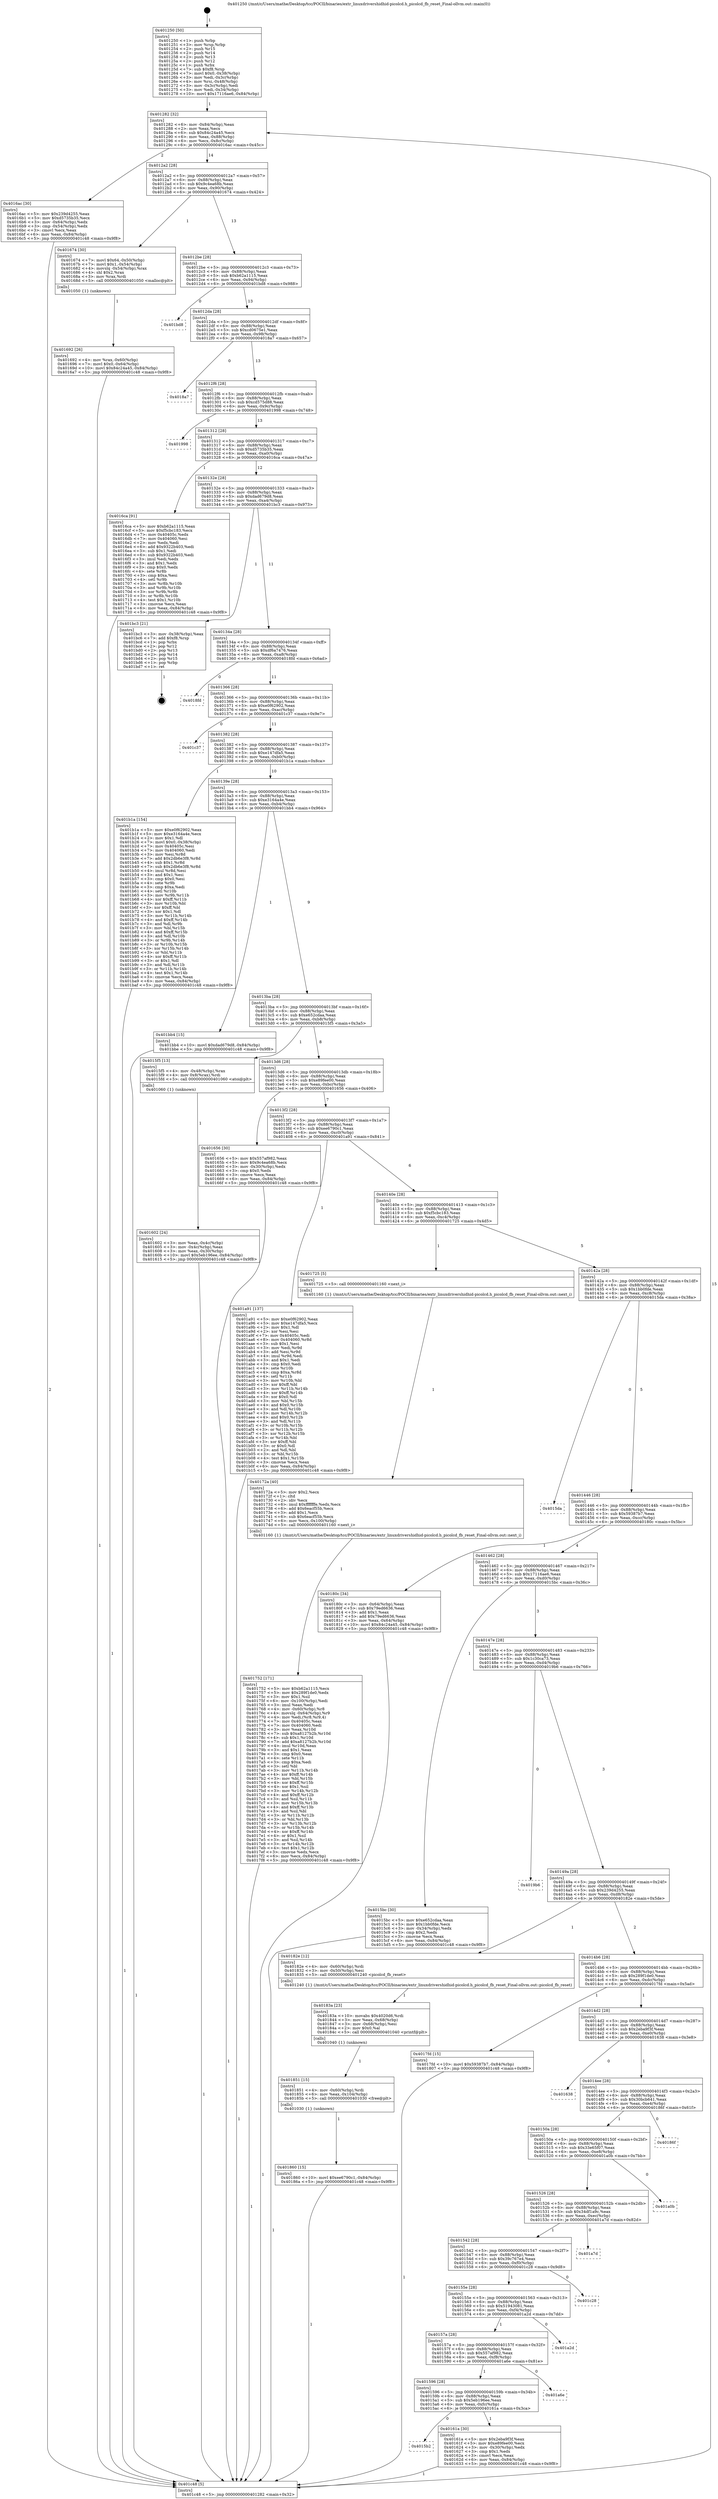 digraph "0x401250" {
  label = "0x401250 (/mnt/c/Users/mathe/Desktop/tcc/POCII/binaries/extr_linuxdrivershidhid-picolcd.h_picolcd_fb_reset_Final-ollvm.out::main(0))"
  labelloc = "t"
  node[shape=record]

  Entry [label="",width=0.3,height=0.3,shape=circle,fillcolor=black,style=filled]
  "0x401282" [label="{
     0x401282 [32]\l
     | [instrs]\l
     &nbsp;&nbsp;0x401282 \<+6\>: mov -0x84(%rbp),%eax\l
     &nbsp;&nbsp;0x401288 \<+2\>: mov %eax,%ecx\l
     &nbsp;&nbsp;0x40128a \<+6\>: sub $0x84c24a45,%ecx\l
     &nbsp;&nbsp;0x401290 \<+6\>: mov %eax,-0x88(%rbp)\l
     &nbsp;&nbsp;0x401296 \<+6\>: mov %ecx,-0x8c(%rbp)\l
     &nbsp;&nbsp;0x40129c \<+6\>: je 00000000004016ac \<main+0x45c\>\l
  }"]
  "0x4016ac" [label="{
     0x4016ac [30]\l
     | [instrs]\l
     &nbsp;&nbsp;0x4016ac \<+5\>: mov $0x239d4255,%eax\l
     &nbsp;&nbsp;0x4016b1 \<+5\>: mov $0xd5735b35,%ecx\l
     &nbsp;&nbsp;0x4016b6 \<+3\>: mov -0x64(%rbp),%edx\l
     &nbsp;&nbsp;0x4016b9 \<+3\>: cmp -0x54(%rbp),%edx\l
     &nbsp;&nbsp;0x4016bc \<+3\>: cmovl %ecx,%eax\l
     &nbsp;&nbsp;0x4016bf \<+6\>: mov %eax,-0x84(%rbp)\l
     &nbsp;&nbsp;0x4016c5 \<+5\>: jmp 0000000000401c48 \<main+0x9f8\>\l
  }"]
  "0x4012a2" [label="{
     0x4012a2 [28]\l
     | [instrs]\l
     &nbsp;&nbsp;0x4012a2 \<+5\>: jmp 00000000004012a7 \<main+0x57\>\l
     &nbsp;&nbsp;0x4012a7 \<+6\>: mov -0x88(%rbp),%eax\l
     &nbsp;&nbsp;0x4012ad \<+5\>: sub $0x9c4ea68b,%eax\l
     &nbsp;&nbsp;0x4012b2 \<+6\>: mov %eax,-0x90(%rbp)\l
     &nbsp;&nbsp;0x4012b8 \<+6\>: je 0000000000401674 \<main+0x424\>\l
  }"]
  Exit [label="",width=0.3,height=0.3,shape=circle,fillcolor=black,style=filled,peripheries=2]
  "0x401674" [label="{
     0x401674 [30]\l
     | [instrs]\l
     &nbsp;&nbsp;0x401674 \<+7\>: movl $0x64,-0x50(%rbp)\l
     &nbsp;&nbsp;0x40167b \<+7\>: movl $0x1,-0x54(%rbp)\l
     &nbsp;&nbsp;0x401682 \<+4\>: movslq -0x54(%rbp),%rax\l
     &nbsp;&nbsp;0x401686 \<+4\>: shl $0x2,%rax\l
     &nbsp;&nbsp;0x40168a \<+3\>: mov %rax,%rdi\l
     &nbsp;&nbsp;0x40168d \<+5\>: call 0000000000401050 \<malloc@plt\>\l
     | [calls]\l
     &nbsp;&nbsp;0x401050 \{1\} (unknown)\l
  }"]
  "0x4012be" [label="{
     0x4012be [28]\l
     | [instrs]\l
     &nbsp;&nbsp;0x4012be \<+5\>: jmp 00000000004012c3 \<main+0x73\>\l
     &nbsp;&nbsp;0x4012c3 \<+6\>: mov -0x88(%rbp),%eax\l
     &nbsp;&nbsp;0x4012c9 \<+5\>: sub $0xb62a1115,%eax\l
     &nbsp;&nbsp;0x4012ce \<+6\>: mov %eax,-0x94(%rbp)\l
     &nbsp;&nbsp;0x4012d4 \<+6\>: je 0000000000401bd8 \<main+0x988\>\l
  }"]
  "0x401860" [label="{
     0x401860 [15]\l
     | [instrs]\l
     &nbsp;&nbsp;0x401860 \<+10\>: movl $0xee6790c1,-0x84(%rbp)\l
     &nbsp;&nbsp;0x40186a \<+5\>: jmp 0000000000401c48 \<main+0x9f8\>\l
  }"]
  "0x401bd8" [label="{
     0x401bd8\l
  }", style=dashed]
  "0x4012da" [label="{
     0x4012da [28]\l
     | [instrs]\l
     &nbsp;&nbsp;0x4012da \<+5\>: jmp 00000000004012df \<main+0x8f\>\l
     &nbsp;&nbsp;0x4012df \<+6\>: mov -0x88(%rbp),%eax\l
     &nbsp;&nbsp;0x4012e5 \<+5\>: sub $0xcd0675e1,%eax\l
     &nbsp;&nbsp;0x4012ea \<+6\>: mov %eax,-0x98(%rbp)\l
     &nbsp;&nbsp;0x4012f0 \<+6\>: je 00000000004018a7 \<main+0x657\>\l
  }"]
  "0x401851" [label="{
     0x401851 [15]\l
     | [instrs]\l
     &nbsp;&nbsp;0x401851 \<+4\>: mov -0x60(%rbp),%rdi\l
     &nbsp;&nbsp;0x401855 \<+6\>: mov %eax,-0x104(%rbp)\l
     &nbsp;&nbsp;0x40185b \<+5\>: call 0000000000401030 \<free@plt\>\l
     | [calls]\l
     &nbsp;&nbsp;0x401030 \{1\} (unknown)\l
  }"]
  "0x4018a7" [label="{
     0x4018a7\l
  }", style=dashed]
  "0x4012f6" [label="{
     0x4012f6 [28]\l
     | [instrs]\l
     &nbsp;&nbsp;0x4012f6 \<+5\>: jmp 00000000004012fb \<main+0xab\>\l
     &nbsp;&nbsp;0x4012fb \<+6\>: mov -0x88(%rbp),%eax\l
     &nbsp;&nbsp;0x401301 \<+5\>: sub $0xcd575d88,%eax\l
     &nbsp;&nbsp;0x401306 \<+6\>: mov %eax,-0x9c(%rbp)\l
     &nbsp;&nbsp;0x40130c \<+6\>: je 0000000000401998 \<main+0x748\>\l
  }"]
  "0x40183a" [label="{
     0x40183a [23]\l
     | [instrs]\l
     &nbsp;&nbsp;0x40183a \<+10\>: movabs $0x4020d6,%rdi\l
     &nbsp;&nbsp;0x401844 \<+3\>: mov %eax,-0x68(%rbp)\l
     &nbsp;&nbsp;0x401847 \<+3\>: mov -0x68(%rbp),%esi\l
     &nbsp;&nbsp;0x40184a \<+2\>: mov $0x0,%al\l
     &nbsp;&nbsp;0x40184c \<+5\>: call 0000000000401040 \<printf@plt\>\l
     | [calls]\l
     &nbsp;&nbsp;0x401040 \{1\} (unknown)\l
  }"]
  "0x401998" [label="{
     0x401998\l
  }", style=dashed]
  "0x401312" [label="{
     0x401312 [28]\l
     | [instrs]\l
     &nbsp;&nbsp;0x401312 \<+5\>: jmp 0000000000401317 \<main+0xc7\>\l
     &nbsp;&nbsp;0x401317 \<+6\>: mov -0x88(%rbp),%eax\l
     &nbsp;&nbsp;0x40131d \<+5\>: sub $0xd5735b35,%eax\l
     &nbsp;&nbsp;0x401322 \<+6\>: mov %eax,-0xa0(%rbp)\l
     &nbsp;&nbsp;0x401328 \<+6\>: je 00000000004016ca \<main+0x47a\>\l
  }"]
  "0x401752" [label="{
     0x401752 [171]\l
     | [instrs]\l
     &nbsp;&nbsp;0x401752 \<+5\>: mov $0xb62a1115,%ecx\l
     &nbsp;&nbsp;0x401757 \<+5\>: mov $0x289f1de0,%edx\l
     &nbsp;&nbsp;0x40175c \<+3\>: mov $0x1,%sil\l
     &nbsp;&nbsp;0x40175f \<+6\>: mov -0x100(%rbp),%edi\l
     &nbsp;&nbsp;0x401765 \<+3\>: imul %eax,%edi\l
     &nbsp;&nbsp;0x401768 \<+4\>: mov -0x60(%rbp),%r8\l
     &nbsp;&nbsp;0x40176c \<+4\>: movslq -0x64(%rbp),%r9\l
     &nbsp;&nbsp;0x401770 \<+4\>: mov %edi,(%r8,%r9,4)\l
     &nbsp;&nbsp;0x401774 \<+7\>: mov 0x40405c,%eax\l
     &nbsp;&nbsp;0x40177b \<+7\>: mov 0x404060,%edi\l
     &nbsp;&nbsp;0x401782 \<+3\>: mov %eax,%r10d\l
     &nbsp;&nbsp;0x401785 \<+7\>: sub $0xa8127b2b,%r10d\l
     &nbsp;&nbsp;0x40178c \<+4\>: sub $0x1,%r10d\l
     &nbsp;&nbsp;0x401790 \<+7\>: add $0xa8127b2b,%r10d\l
     &nbsp;&nbsp;0x401797 \<+4\>: imul %r10d,%eax\l
     &nbsp;&nbsp;0x40179b \<+3\>: and $0x1,%eax\l
     &nbsp;&nbsp;0x40179e \<+3\>: cmp $0x0,%eax\l
     &nbsp;&nbsp;0x4017a1 \<+4\>: sete %r11b\l
     &nbsp;&nbsp;0x4017a5 \<+3\>: cmp $0xa,%edi\l
     &nbsp;&nbsp;0x4017a8 \<+3\>: setl %bl\l
     &nbsp;&nbsp;0x4017ab \<+3\>: mov %r11b,%r14b\l
     &nbsp;&nbsp;0x4017ae \<+4\>: xor $0xff,%r14b\l
     &nbsp;&nbsp;0x4017b2 \<+3\>: mov %bl,%r15b\l
     &nbsp;&nbsp;0x4017b5 \<+4\>: xor $0xff,%r15b\l
     &nbsp;&nbsp;0x4017b9 \<+4\>: xor $0x1,%sil\l
     &nbsp;&nbsp;0x4017bd \<+3\>: mov %r14b,%r12b\l
     &nbsp;&nbsp;0x4017c0 \<+4\>: and $0xff,%r12b\l
     &nbsp;&nbsp;0x4017c4 \<+3\>: and %sil,%r11b\l
     &nbsp;&nbsp;0x4017c7 \<+3\>: mov %r15b,%r13b\l
     &nbsp;&nbsp;0x4017ca \<+4\>: and $0xff,%r13b\l
     &nbsp;&nbsp;0x4017ce \<+3\>: and %sil,%bl\l
     &nbsp;&nbsp;0x4017d1 \<+3\>: or %r11b,%r12b\l
     &nbsp;&nbsp;0x4017d4 \<+3\>: or %bl,%r13b\l
     &nbsp;&nbsp;0x4017d7 \<+3\>: xor %r13b,%r12b\l
     &nbsp;&nbsp;0x4017da \<+3\>: or %r15b,%r14b\l
     &nbsp;&nbsp;0x4017dd \<+4\>: xor $0xff,%r14b\l
     &nbsp;&nbsp;0x4017e1 \<+4\>: or $0x1,%sil\l
     &nbsp;&nbsp;0x4017e5 \<+3\>: and %sil,%r14b\l
     &nbsp;&nbsp;0x4017e8 \<+3\>: or %r14b,%r12b\l
     &nbsp;&nbsp;0x4017eb \<+4\>: test $0x1,%r12b\l
     &nbsp;&nbsp;0x4017ef \<+3\>: cmovne %edx,%ecx\l
     &nbsp;&nbsp;0x4017f2 \<+6\>: mov %ecx,-0x84(%rbp)\l
     &nbsp;&nbsp;0x4017f8 \<+5\>: jmp 0000000000401c48 \<main+0x9f8\>\l
  }"]
  "0x4016ca" [label="{
     0x4016ca [91]\l
     | [instrs]\l
     &nbsp;&nbsp;0x4016ca \<+5\>: mov $0xb62a1115,%eax\l
     &nbsp;&nbsp;0x4016cf \<+5\>: mov $0xf5cbc183,%ecx\l
     &nbsp;&nbsp;0x4016d4 \<+7\>: mov 0x40405c,%edx\l
     &nbsp;&nbsp;0x4016db \<+7\>: mov 0x404060,%esi\l
     &nbsp;&nbsp;0x4016e2 \<+2\>: mov %edx,%edi\l
     &nbsp;&nbsp;0x4016e4 \<+6\>: add $0x9322b403,%edi\l
     &nbsp;&nbsp;0x4016ea \<+3\>: sub $0x1,%edi\l
     &nbsp;&nbsp;0x4016ed \<+6\>: sub $0x9322b403,%edi\l
     &nbsp;&nbsp;0x4016f3 \<+3\>: imul %edi,%edx\l
     &nbsp;&nbsp;0x4016f6 \<+3\>: and $0x1,%edx\l
     &nbsp;&nbsp;0x4016f9 \<+3\>: cmp $0x0,%edx\l
     &nbsp;&nbsp;0x4016fc \<+4\>: sete %r8b\l
     &nbsp;&nbsp;0x401700 \<+3\>: cmp $0xa,%esi\l
     &nbsp;&nbsp;0x401703 \<+4\>: setl %r9b\l
     &nbsp;&nbsp;0x401707 \<+3\>: mov %r8b,%r10b\l
     &nbsp;&nbsp;0x40170a \<+3\>: and %r9b,%r10b\l
     &nbsp;&nbsp;0x40170d \<+3\>: xor %r9b,%r8b\l
     &nbsp;&nbsp;0x401710 \<+3\>: or %r8b,%r10b\l
     &nbsp;&nbsp;0x401713 \<+4\>: test $0x1,%r10b\l
     &nbsp;&nbsp;0x401717 \<+3\>: cmovne %ecx,%eax\l
     &nbsp;&nbsp;0x40171a \<+6\>: mov %eax,-0x84(%rbp)\l
     &nbsp;&nbsp;0x401720 \<+5\>: jmp 0000000000401c48 \<main+0x9f8\>\l
  }"]
  "0x40132e" [label="{
     0x40132e [28]\l
     | [instrs]\l
     &nbsp;&nbsp;0x40132e \<+5\>: jmp 0000000000401333 \<main+0xe3\>\l
     &nbsp;&nbsp;0x401333 \<+6\>: mov -0x88(%rbp),%eax\l
     &nbsp;&nbsp;0x401339 \<+5\>: sub $0xdad679d8,%eax\l
     &nbsp;&nbsp;0x40133e \<+6\>: mov %eax,-0xa4(%rbp)\l
     &nbsp;&nbsp;0x401344 \<+6\>: je 0000000000401bc3 \<main+0x973\>\l
  }"]
  "0x40172a" [label="{
     0x40172a [40]\l
     | [instrs]\l
     &nbsp;&nbsp;0x40172a \<+5\>: mov $0x2,%ecx\l
     &nbsp;&nbsp;0x40172f \<+1\>: cltd\l
     &nbsp;&nbsp;0x401730 \<+2\>: idiv %ecx\l
     &nbsp;&nbsp;0x401732 \<+6\>: imul $0xfffffffe,%edx,%ecx\l
     &nbsp;&nbsp;0x401738 \<+6\>: add $0x6eacf55b,%ecx\l
     &nbsp;&nbsp;0x40173e \<+3\>: add $0x1,%ecx\l
     &nbsp;&nbsp;0x401741 \<+6\>: sub $0x6eacf55b,%ecx\l
     &nbsp;&nbsp;0x401747 \<+6\>: mov %ecx,-0x100(%rbp)\l
     &nbsp;&nbsp;0x40174d \<+5\>: call 0000000000401160 \<next_i\>\l
     | [calls]\l
     &nbsp;&nbsp;0x401160 \{1\} (/mnt/c/Users/mathe/Desktop/tcc/POCII/binaries/extr_linuxdrivershidhid-picolcd.h_picolcd_fb_reset_Final-ollvm.out::next_i)\l
  }"]
  "0x401bc3" [label="{
     0x401bc3 [21]\l
     | [instrs]\l
     &nbsp;&nbsp;0x401bc3 \<+3\>: mov -0x38(%rbp),%eax\l
     &nbsp;&nbsp;0x401bc6 \<+7\>: add $0xf8,%rsp\l
     &nbsp;&nbsp;0x401bcd \<+1\>: pop %rbx\l
     &nbsp;&nbsp;0x401bce \<+2\>: pop %r12\l
     &nbsp;&nbsp;0x401bd0 \<+2\>: pop %r13\l
     &nbsp;&nbsp;0x401bd2 \<+2\>: pop %r14\l
     &nbsp;&nbsp;0x401bd4 \<+2\>: pop %r15\l
     &nbsp;&nbsp;0x401bd6 \<+1\>: pop %rbp\l
     &nbsp;&nbsp;0x401bd7 \<+1\>: ret\l
  }"]
  "0x40134a" [label="{
     0x40134a [28]\l
     | [instrs]\l
     &nbsp;&nbsp;0x40134a \<+5\>: jmp 000000000040134f \<main+0xff\>\l
     &nbsp;&nbsp;0x40134f \<+6\>: mov -0x88(%rbp),%eax\l
     &nbsp;&nbsp;0x401355 \<+5\>: sub $0xdf6a7476,%eax\l
     &nbsp;&nbsp;0x40135a \<+6\>: mov %eax,-0xa8(%rbp)\l
     &nbsp;&nbsp;0x401360 \<+6\>: je 00000000004018fd \<main+0x6ad\>\l
  }"]
  "0x401692" [label="{
     0x401692 [26]\l
     | [instrs]\l
     &nbsp;&nbsp;0x401692 \<+4\>: mov %rax,-0x60(%rbp)\l
     &nbsp;&nbsp;0x401696 \<+7\>: movl $0x0,-0x64(%rbp)\l
     &nbsp;&nbsp;0x40169d \<+10\>: movl $0x84c24a45,-0x84(%rbp)\l
     &nbsp;&nbsp;0x4016a7 \<+5\>: jmp 0000000000401c48 \<main+0x9f8\>\l
  }"]
  "0x4018fd" [label="{
     0x4018fd\l
  }", style=dashed]
  "0x401366" [label="{
     0x401366 [28]\l
     | [instrs]\l
     &nbsp;&nbsp;0x401366 \<+5\>: jmp 000000000040136b \<main+0x11b\>\l
     &nbsp;&nbsp;0x40136b \<+6\>: mov -0x88(%rbp),%eax\l
     &nbsp;&nbsp;0x401371 \<+5\>: sub $0xe0f62902,%eax\l
     &nbsp;&nbsp;0x401376 \<+6\>: mov %eax,-0xac(%rbp)\l
     &nbsp;&nbsp;0x40137c \<+6\>: je 0000000000401c37 \<main+0x9e7\>\l
  }"]
  "0x4015b2" [label="{
     0x4015b2\l
  }", style=dashed]
  "0x401c37" [label="{
     0x401c37\l
  }", style=dashed]
  "0x401382" [label="{
     0x401382 [28]\l
     | [instrs]\l
     &nbsp;&nbsp;0x401382 \<+5\>: jmp 0000000000401387 \<main+0x137\>\l
     &nbsp;&nbsp;0x401387 \<+6\>: mov -0x88(%rbp),%eax\l
     &nbsp;&nbsp;0x40138d \<+5\>: sub $0xe147dfa5,%eax\l
     &nbsp;&nbsp;0x401392 \<+6\>: mov %eax,-0xb0(%rbp)\l
     &nbsp;&nbsp;0x401398 \<+6\>: je 0000000000401b1a \<main+0x8ca\>\l
  }"]
  "0x40161a" [label="{
     0x40161a [30]\l
     | [instrs]\l
     &nbsp;&nbsp;0x40161a \<+5\>: mov $0x2eba9f3f,%eax\l
     &nbsp;&nbsp;0x40161f \<+5\>: mov $0xe89fee00,%ecx\l
     &nbsp;&nbsp;0x401624 \<+3\>: mov -0x30(%rbp),%edx\l
     &nbsp;&nbsp;0x401627 \<+3\>: cmp $0x1,%edx\l
     &nbsp;&nbsp;0x40162a \<+3\>: cmovl %ecx,%eax\l
     &nbsp;&nbsp;0x40162d \<+6\>: mov %eax,-0x84(%rbp)\l
     &nbsp;&nbsp;0x401633 \<+5\>: jmp 0000000000401c48 \<main+0x9f8\>\l
  }"]
  "0x401b1a" [label="{
     0x401b1a [154]\l
     | [instrs]\l
     &nbsp;&nbsp;0x401b1a \<+5\>: mov $0xe0f62902,%eax\l
     &nbsp;&nbsp;0x401b1f \<+5\>: mov $0xe3164a4e,%ecx\l
     &nbsp;&nbsp;0x401b24 \<+2\>: mov $0x1,%dl\l
     &nbsp;&nbsp;0x401b26 \<+7\>: movl $0x0,-0x38(%rbp)\l
     &nbsp;&nbsp;0x401b2d \<+7\>: mov 0x40405c,%esi\l
     &nbsp;&nbsp;0x401b34 \<+7\>: mov 0x404060,%edi\l
     &nbsp;&nbsp;0x401b3b \<+3\>: mov %esi,%r8d\l
     &nbsp;&nbsp;0x401b3e \<+7\>: add $0x2db6e3f8,%r8d\l
     &nbsp;&nbsp;0x401b45 \<+4\>: sub $0x1,%r8d\l
     &nbsp;&nbsp;0x401b49 \<+7\>: sub $0x2db6e3f8,%r8d\l
     &nbsp;&nbsp;0x401b50 \<+4\>: imul %r8d,%esi\l
     &nbsp;&nbsp;0x401b54 \<+3\>: and $0x1,%esi\l
     &nbsp;&nbsp;0x401b57 \<+3\>: cmp $0x0,%esi\l
     &nbsp;&nbsp;0x401b5a \<+4\>: sete %r9b\l
     &nbsp;&nbsp;0x401b5e \<+3\>: cmp $0xa,%edi\l
     &nbsp;&nbsp;0x401b61 \<+4\>: setl %r10b\l
     &nbsp;&nbsp;0x401b65 \<+3\>: mov %r9b,%r11b\l
     &nbsp;&nbsp;0x401b68 \<+4\>: xor $0xff,%r11b\l
     &nbsp;&nbsp;0x401b6c \<+3\>: mov %r10b,%bl\l
     &nbsp;&nbsp;0x401b6f \<+3\>: xor $0xff,%bl\l
     &nbsp;&nbsp;0x401b72 \<+3\>: xor $0x1,%dl\l
     &nbsp;&nbsp;0x401b75 \<+3\>: mov %r11b,%r14b\l
     &nbsp;&nbsp;0x401b78 \<+4\>: and $0xff,%r14b\l
     &nbsp;&nbsp;0x401b7c \<+3\>: and %dl,%r9b\l
     &nbsp;&nbsp;0x401b7f \<+3\>: mov %bl,%r15b\l
     &nbsp;&nbsp;0x401b82 \<+4\>: and $0xff,%r15b\l
     &nbsp;&nbsp;0x401b86 \<+3\>: and %dl,%r10b\l
     &nbsp;&nbsp;0x401b89 \<+3\>: or %r9b,%r14b\l
     &nbsp;&nbsp;0x401b8c \<+3\>: or %r10b,%r15b\l
     &nbsp;&nbsp;0x401b8f \<+3\>: xor %r15b,%r14b\l
     &nbsp;&nbsp;0x401b92 \<+3\>: or %bl,%r11b\l
     &nbsp;&nbsp;0x401b95 \<+4\>: xor $0xff,%r11b\l
     &nbsp;&nbsp;0x401b99 \<+3\>: or $0x1,%dl\l
     &nbsp;&nbsp;0x401b9c \<+3\>: and %dl,%r11b\l
     &nbsp;&nbsp;0x401b9f \<+3\>: or %r11b,%r14b\l
     &nbsp;&nbsp;0x401ba2 \<+4\>: test $0x1,%r14b\l
     &nbsp;&nbsp;0x401ba6 \<+3\>: cmovne %ecx,%eax\l
     &nbsp;&nbsp;0x401ba9 \<+6\>: mov %eax,-0x84(%rbp)\l
     &nbsp;&nbsp;0x401baf \<+5\>: jmp 0000000000401c48 \<main+0x9f8\>\l
  }"]
  "0x40139e" [label="{
     0x40139e [28]\l
     | [instrs]\l
     &nbsp;&nbsp;0x40139e \<+5\>: jmp 00000000004013a3 \<main+0x153\>\l
     &nbsp;&nbsp;0x4013a3 \<+6\>: mov -0x88(%rbp),%eax\l
     &nbsp;&nbsp;0x4013a9 \<+5\>: sub $0xe3164a4e,%eax\l
     &nbsp;&nbsp;0x4013ae \<+6\>: mov %eax,-0xb4(%rbp)\l
     &nbsp;&nbsp;0x4013b4 \<+6\>: je 0000000000401bb4 \<main+0x964\>\l
  }"]
  "0x401596" [label="{
     0x401596 [28]\l
     | [instrs]\l
     &nbsp;&nbsp;0x401596 \<+5\>: jmp 000000000040159b \<main+0x34b\>\l
     &nbsp;&nbsp;0x40159b \<+6\>: mov -0x88(%rbp),%eax\l
     &nbsp;&nbsp;0x4015a1 \<+5\>: sub $0x5eb196ee,%eax\l
     &nbsp;&nbsp;0x4015a6 \<+6\>: mov %eax,-0xfc(%rbp)\l
     &nbsp;&nbsp;0x4015ac \<+6\>: je 000000000040161a \<main+0x3ca\>\l
  }"]
  "0x401bb4" [label="{
     0x401bb4 [15]\l
     | [instrs]\l
     &nbsp;&nbsp;0x401bb4 \<+10\>: movl $0xdad679d8,-0x84(%rbp)\l
     &nbsp;&nbsp;0x401bbe \<+5\>: jmp 0000000000401c48 \<main+0x9f8\>\l
  }"]
  "0x4013ba" [label="{
     0x4013ba [28]\l
     | [instrs]\l
     &nbsp;&nbsp;0x4013ba \<+5\>: jmp 00000000004013bf \<main+0x16f\>\l
     &nbsp;&nbsp;0x4013bf \<+6\>: mov -0x88(%rbp),%eax\l
     &nbsp;&nbsp;0x4013c5 \<+5\>: sub $0xe652cdaa,%eax\l
     &nbsp;&nbsp;0x4013ca \<+6\>: mov %eax,-0xb8(%rbp)\l
     &nbsp;&nbsp;0x4013d0 \<+6\>: je 00000000004015f5 \<main+0x3a5\>\l
  }"]
  "0x401a6e" [label="{
     0x401a6e\l
  }", style=dashed]
  "0x4015f5" [label="{
     0x4015f5 [13]\l
     | [instrs]\l
     &nbsp;&nbsp;0x4015f5 \<+4\>: mov -0x48(%rbp),%rax\l
     &nbsp;&nbsp;0x4015f9 \<+4\>: mov 0x8(%rax),%rdi\l
     &nbsp;&nbsp;0x4015fd \<+5\>: call 0000000000401060 \<atoi@plt\>\l
     | [calls]\l
     &nbsp;&nbsp;0x401060 \{1\} (unknown)\l
  }"]
  "0x4013d6" [label="{
     0x4013d6 [28]\l
     | [instrs]\l
     &nbsp;&nbsp;0x4013d6 \<+5\>: jmp 00000000004013db \<main+0x18b\>\l
     &nbsp;&nbsp;0x4013db \<+6\>: mov -0x88(%rbp),%eax\l
     &nbsp;&nbsp;0x4013e1 \<+5\>: sub $0xe89fee00,%eax\l
     &nbsp;&nbsp;0x4013e6 \<+6\>: mov %eax,-0xbc(%rbp)\l
     &nbsp;&nbsp;0x4013ec \<+6\>: je 0000000000401656 \<main+0x406\>\l
  }"]
  "0x40157a" [label="{
     0x40157a [28]\l
     | [instrs]\l
     &nbsp;&nbsp;0x40157a \<+5\>: jmp 000000000040157f \<main+0x32f\>\l
     &nbsp;&nbsp;0x40157f \<+6\>: mov -0x88(%rbp),%eax\l
     &nbsp;&nbsp;0x401585 \<+5\>: sub $0x557af982,%eax\l
     &nbsp;&nbsp;0x40158a \<+6\>: mov %eax,-0xf8(%rbp)\l
     &nbsp;&nbsp;0x401590 \<+6\>: je 0000000000401a6e \<main+0x81e\>\l
  }"]
  "0x401656" [label="{
     0x401656 [30]\l
     | [instrs]\l
     &nbsp;&nbsp;0x401656 \<+5\>: mov $0x557af982,%eax\l
     &nbsp;&nbsp;0x40165b \<+5\>: mov $0x9c4ea68b,%ecx\l
     &nbsp;&nbsp;0x401660 \<+3\>: mov -0x30(%rbp),%edx\l
     &nbsp;&nbsp;0x401663 \<+3\>: cmp $0x0,%edx\l
     &nbsp;&nbsp;0x401666 \<+3\>: cmove %ecx,%eax\l
     &nbsp;&nbsp;0x401669 \<+6\>: mov %eax,-0x84(%rbp)\l
     &nbsp;&nbsp;0x40166f \<+5\>: jmp 0000000000401c48 \<main+0x9f8\>\l
  }"]
  "0x4013f2" [label="{
     0x4013f2 [28]\l
     | [instrs]\l
     &nbsp;&nbsp;0x4013f2 \<+5\>: jmp 00000000004013f7 \<main+0x1a7\>\l
     &nbsp;&nbsp;0x4013f7 \<+6\>: mov -0x88(%rbp),%eax\l
     &nbsp;&nbsp;0x4013fd \<+5\>: sub $0xee6790c1,%eax\l
     &nbsp;&nbsp;0x401402 \<+6\>: mov %eax,-0xc0(%rbp)\l
     &nbsp;&nbsp;0x401408 \<+6\>: je 0000000000401a91 \<main+0x841\>\l
  }"]
  "0x401a2d" [label="{
     0x401a2d\l
  }", style=dashed]
  "0x401a91" [label="{
     0x401a91 [137]\l
     | [instrs]\l
     &nbsp;&nbsp;0x401a91 \<+5\>: mov $0xe0f62902,%eax\l
     &nbsp;&nbsp;0x401a96 \<+5\>: mov $0xe147dfa5,%ecx\l
     &nbsp;&nbsp;0x401a9b \<+2\>: mov $0x1,%dl\l
     &nbsp;&nbsp;0x401a9d \<+2\>: xor %esi,%esi\l
     &nbsp;&nbsp;0x401a9f \<+7\>: mov 0x40405c,%edi\l
     &nbsp;&nbsp;0x401aa6 \<+8\>: mov 0x404060,%r8d\l
     &nbsp;&nbsp;0x401aae \<+3\>: sub $0x1,%esi\l
     &nbsp;&nbsp;0x401ab1 \<+3\>: mov %edi,%r9d\l
     &nbsp;&nbsp;0x401ab4 \<+3\>: add %esi,%r9d\l
     &nbsp;&nbsp;0x401ab7 \<+4\>: imul %r9d,%edi\l
     &nbsp;&nbsp;0x401abb \<+3\>: and $0x1,%edi\l
     &nbsp;&nbsp;0x401abe \<+3\>: cmp $0x0,%edi\l
     &nbsp;&nbsp;0x401ac1 \<+4\>: sete %r10b\l
     &nbsp;&nbsp;0x401ac5 \<+4\>: cmp $0xa,%r8d\l
     &nbsp;&nbsp;0x401ac9 \<+4\>: setl %r11b\l
     &nbsp;&nbsp;0x401acd \<+3\>: mov %r10b,%bl\l
     &nbsp;&nbsp;0x401ad0 \<+3\>: xor $0xff,%bl\l
     &nbsp;&nbsp;0x401ad3 \<+3\>: mov %r11b,%r14b\l
     &nbsp;&nbsp;0x401ad6 \<+4\>: xor $0xff,%r14b\l
     &nbsp;&nbsp;0x401ada \<+3\>: xor $0x0,%dl\l
     &nbsp;&nbsp;0x401add \<+3\>: mov %bl,%r15b\l
     &nbsp;&nbsp;0x401ae0 \<+4\>: and $0x0,%r15b\l
     &nbsp;&nbsp;0x401ae4 \<+3\>: and %dl,%r10b\l
     &nbsp;&nbsp;0x401ae7 \<+3\>: mov %r14b,%r12b\l
     &nbsp;&nbsp;0x401aea \<+4\>: and $0x0,%r12b\l
     &nbsp;&nbsp;0x401aee \<+3\>: and %dl,%r11b\l
     &nbsp;&nbsp;0x401af1 \<+3\>: or %r10b,%r15b\l
     &nbsp;&nbsp;0x401af4 \<+3\>: or %r11b,%r12b\l
     &nbsp;&nbsp;0x401af7 \<+3\>: xor %r12b,%r15b\l
     &nbsp;&nbsp;0x401afa \<+3\>: or %r14b,%bl\l
     &nbsp;&nbsp;0x401afd \<+3\>: xor $0xff,%bl\l
     &nbsp;&nbsp;0x401b00 \<+3\>: or $0x0,%dl\l
     &nbsp;&nbsp;0x401b03 \<+2\>: and %dl,%bl\l
     &nbsp;&nbsp;0x401b05 \<+3\>: or %bl,%r15b\l
     &nbsp;&nbsp;0x401b08 \<+4\>: test $0x1,%r15b\l
     &nbsp;&nbsp;0x401b0c \<+3\>: cmovne %ecx,%eax\l
     &nbsp;&nbsp;0x401b0f \<+6\>: mov %eax,-0x84(%rbp)\l
     &nbsp;&nbsp;0x401b15 \<+5\>: jmp 0000000000401c48 \<main+0x9f8\>\l
  }"]
  "0x40140e" [label="{
     0x40140e [28]\l
     | [instrs]\l
     &nbsp;&nbsp;0x40140e \<+5\>: jmp 0000000000401413 \<main+0x1c3\>\l
     &nbsp;&nbsp;0x401413 \<+6\>: mov -0x88(%rbp),%eax\l
     &nbsp;&nbsp;0x401419 \<+5\>: sub $0xf5cbc183,%eax\l
     &nbsp;&nbsp;0x40141e \<+6\>: mov %eax,-0xc4(%rbp)\l
     &nbsp;&nbsp;0x401424 \<+6\>: je 0000000000401725 \<main+0x4d5\>\l
  }"]
  "0x40155e" [label="{
     0x40155e [28]\l
     | [instrs]\l
     &nbsp;&nbsp;0x40155e \<+5\>: jmp 0000000000401563 \<main+0x313\>\l
     &nbsp;&nbsp;0x401563 \<+6\>: mov -0x88(%rbp),%eax\l
     &nbsp;&nbsp;0x401569 \<+5\>: sub $0x51943081,%eax\l
     &nbsp;&nbsp;0x40156e \<+6\>: mov %eax,-0xf4(%rbp)\l
     &nbsp;&nbsp;0x401574 \<+6\>: je 0000000000401a2d \<main+0x7dd\>\l
  }"]
  "0x401725" [label="{
     0x401725 [5]\l
     | [instrs]\l
     &nbsp;&nbsp;0x401725 \<+5\>: call 0000000000401160 \<next_i\>\l
     | [calls]\l
     &nbsp;&nbsp;0x401160 \{1\} (/mnt/c/Users/mathe/Desktop/tcc/POCII/binaries/extr_linuxdrivershidhid-picolcd.h_picolcd_fb_reset_Final-ollvm.out::next_i)\l
  }"]
  "0x40142a" [label="{
     0x40142a [28]\l
     | [instrs]\l
     &nbsp;&nbsp;0x40142a \<+5\>: jmp 000000000040142f \<main+0x1df\>\l
     &nbsp;&nbsp;0x40142f \<+6\>: mov -0x88(%rbp),%eax\l
     &nbsp;&nbsp;0x401435 \<+5\>: sub $0x1bb0fde,%eax\l
     &nbsp;&nbsp;0x40143a \<+6\>: mov %eax,-0xc8(%rbp)\l
     &nbsp;&nbsp;0x401440 \<+6\>: je 00000000004015da \<main+0x38a\>\l
  }"]
  "0x401c28" [label="{
     0x401c28\l
  }", style=dashed]
  "0x4015da" [label="{
     0x4015da\l
  }", style=dashed]
  "0x401446" [label="{
     0x401446 [28]\l
     | [instrs]\l
     &nbsp;&nbsp;0x401446 \<+5\>: jmp 000000000040144b \<main+0x1fb\>\l
     &nbsp;&nbsp;0x40144b \<+6\>: mov -0x88(%rbp),%eax\l
     &nbsp;&nbsp;0x401451 \<+5\>: sub $0x59387b7,%eax\l
     &nbsp;&nbsp;0x401456 \<+6\>: mov %eax,-0xcc(%rbp)\l
     &nbsp;&nbsp;0x40145c \<+6\>: je 000000000040180c \<main+0x5bc\>\l
  }"]
  "0x401542" [label="{
     0x401542 [28]\l
     | [instrs]\l
     &nbsp;&nbsp;0x401542 \<+5\>: jmp 0000000000401547 \<main+0x2f7\>\l
     &nbsp;&nbsp;0x401547 \<+6\>: mov -0x88(%rbp),%eax\l
     &nbsp;&nbsp;0x40154d \<+5\>: sub $0x39c767e4,%eax\l
     &nbsp;&nbsp;0x401552 \<+6\>: mov %eax,-0xf0(%rbp)\l
     &nbsp;&nbsp;0x401558 \<+6\>: je 0000000000401c28 \<main+0x9d8\>\l
  }"]
  "0x40180c" [label="{
     0x40180c [34]\l
     | [instrs]\l
     &nbsp;&nbsp;0x40180c \<+3\>: mov -0x64(%rbp),%eax\l
     &nbsp;&nbsp;0x40180f \<+5\>: sub $0x79ed6636,%eax\l
     &nbsp;&nbsp;0x401814 \<+3\>: add $0x1,%eax\l
     &nbsp;&nbsp;0x401817 \<+5\>: add $0x79ed6636,%eax\l
     &nbsp;&nbsp;0x40181c \<+3\>: mov %eax,-0x64(%rbp)\l
     &nbsp;&nbsp;0x40181f \<+10\>: movl $0x84c24a45,-0x84(%rbp)\l
     &nbsp;&nbsp;0x401829 \<+5\>: jmp 0000000000401c48 \<main+0x9f8\>\l
  }"]
  "0x401462" [label="{
     0x401462 [28]\l
     | [instrs]\l
     &nbsp;&nbsp;0x401462 \<+5\>: jmp 0000000000401467 \<main+0x217\>\l
     &nbsp;&nbsp;0x401467 \<+6\>: mov -0x88(%rbp),%eax\l
     &nbsp;&nbsp;0x40146d \<+5\>: sub $0x17116ae6,%eax\l
     &nbsp;&nbsp;0x401472 \<+6\>: mov %eax,-0xd0(%rbp)\l
     &nbsp;&nbsp;0x401478 \<+6\>: je 00000000004015bc \<main+0x36c\>\l
  }"]
  "0x401a7d" [label="{
     0x401a7d\l
  }", style=dashed]
  "0x4015bc" [label="{
     0x4015bc [30]\l
     | [instrs]\l
     &nbsp;&nbsp;0x4015bc \<+5\>: mov $0xe652cdaa,%eax\l
     &nbsp;&nbsp;0x4015c1 \<+5\>: mov $0x1bb0fde,%ecx\l
     &nbsp;&nbsp;0x4015c6 \<+3\>: mov -0x34(%rbp),%edx\l
     &nbsp;&nbsp;0x4015c9 \<+3\>: cmp $0x2,%edx\l
     &nbsp;&nbsp;0x4015cc \<+3\>: cmovne %ecx,%eax\l
     &nbsp;&nbsp;0x4015cf \<+6\>: mov %eax,-0x84(%rbp)\l
     &nbsp;&nbsp;0x4015d5 \<+5\>: jmp 0000000000401c48 \<main+0x9f8\>\l
  }"]
  "0x40147e" [label="{
     0x40147e [28]\l
     | [instrs]\l
     &nbsp;&nbsp;0x40147e \<+5\>: jmp 0000000000401483 \<main+0x233\>\l
     &nbsp;&nbsp;0x401483 \<+6\>: mov -0x88(%rbp),%eax\l
     &nbsp;&nbsp;0x401489 \<+5\>: sub $0x1c30ca73,%eax\l
     &nbsp;&nbsp;0x40148e \<+6\>: mov %eax,-0xd4(%rbp)\l
     &nbsp;&nbsp;0x401494 \<+6\>: je 00000000004019b6 \<main+0x766\>\l
  }"]
  "0x401c48" [label="{
     0x401c48 [5]\l
     | [instrs]\l
     &nbsp;&nbsp;0x401c48 \<+5\>: jmp 0000000000401282 \<main+0x32\>\l
  }"]
  "0x401250" [label="{
     0x401250 [50]\l
     | [instrs]\l
     &nbsp;&nbsp;0x401250 \<+1\>: push %rbp\l
     &nbsp;&nbsp;0x401251 \<+3\>: mov %rsp,%rbp\l
     &nbsp;&nbsp;0x401254 \<+2\>: push %r15\l
     &nbsp;&nbsp;0x401256 \<+2\>: push %r14\l
     &nbsp;&nbsp;0x401258 \<+2\>: push %r13\l
     &nbsp;&nbsp;0x40125a \<+2\>: push %r12\l
     &nbsp;&nbsp;0x40125c \<+1\>: push %rbx\l
     &nbsp;&nbsp;0x40125d \<+7\>: sub $0xf8,%rsp\l
     &nbsp;&nbsp;0x401264 \<+7\>: movl $0x0,-0x38(%rbp)\l
     &nbsp;&nbsp;0x40126b \<+3\>: mov %edi,-0x3c(%rbp)\l
     &nbsp;&nbsp;0x40126e \<+4\>: mov %rsi,-0x48(%rbp)\l
     &nbsp;&nbsp;0x401272 \<+3\>: mov -0x3c(%rbp),%edi\l
     &nbsp;&nbsp;0x401275 \<+3\>: mov %edi,-0x34(%rbp)\l
     &nbsp;&nbsp;0x401278 \<+10\>: movl $0x17116ae6,-0x84(%rbp)\l
  }"]
  "0x401602" [label="{
     0x401602 [24]\l
     | [instrs]\l
     &nbsp;&nbsp;0x401602 \<+3\>: mov %eax,-0x4c(%rbp)\l
     &nbsp;&nbsp;0x401605 \<+3\>: mov -0x4c(%rbp),%eax\l
     &nbsp;&nbsp;0x401608 \<+3\>: mov %eax,-0x30(%rbp)\l
     &nbsp;&nbsp;0x40160b \<+10\>: movl $0x5eb196ee,-0x84(%rbp)\l
     &nbsp;&nbsp;0x401615 \<+5\>: jmp 0000000000401c48 \<main+0x9f8\>\l
  }"]
  "0x401526" [label="{
     0x401526 [28]\l
     | [instrs]\l
     &nbsp;&nbsp;0x401526 \<+5\>: jmp 000000000040152b \<main+0x2db\>\l
     &nbsp;&nbsp;0x40152b \<+6\>: mov -0x88(%rbp),%eax\l
     &nbsp;&nbsp;0x401531 \<+5\>: sub $0x34df1a9c,%eax\l
     &nbsp;&nbsp;0x401536 \<+6\>: mov %eax,-0xec(%rbp)\l
     &nbsp;&nbsp;0x40153c \<+6\>: je 0000000000401a7d \<main+0x82d\>\l
  }"]
  "0x4019b6" [label="{
     0x4019b6\l
  }", style=dashed]
  "0x40149a" [label="{
     0x40149a [28]\l
     | [instrs]\l
     &nbsp;&nbsp;0x40149a \<+5\>: jmp 000000000040149f \<main+0x24f\>\l
     &nbsp;&nbsp;0x40149f \<+6\>: mov -0x88(%rbp),%eax\l
     &nbsp;&nbsp;0x4014a5 \<+5\>: sub $0x239d4255,%eax\l
     &nbsp;&nbsp;0x4014aa \<+6\>: mov %eax,-0xd8(%rbp)\l
     &nbsp;&nbsp;0x4014b0 \<+6\>: je 000000000040182e \<main+0x5de\>\l
  }"]
  "0x401a0b" [label="{
     0x401a0b\l
  }", style=dashed]
  "0x40182e" [label="{
     0x40182e [12]\l
     | [instrs]\l
     &nbsp;&nbsp;0x40182e \<+4\>: mov -0x60(%rbp),%rdi\l
     &nbsp;&nbsp;0x401832 \<+3\>: mov -0x50(%rbp),%esi\l
     &nbsp;&nbsp;0x401835 \<+5\>: call 0000000000401240 \<picolcd_fb_reset\>\l
     | [calls]\l
     &nbsp;&nbsp;0x401240 \{1\} (/mnt/c/Users/mathe/Desktop/tcc/POCII/binaries/extr_linuxdrivershidhid-picolcd.h_picolcd_fb_reset_Final-ollvm.out::picolcd_fb_reset)\l
  }"]
  "0x4014b6" [label="{
     0x4014b6 [28]\l
     | [instrs]\l
     &nbsp;&nbsp;0x4014b6 \<+5\>: jmp 00000000004014bb \<main+0x26b\>\l
     &nbsp;&nbsp;0x4014bb \<+6\>: mov -0x88(%rbp),%eax\l
     &nbsp;&nbsp;0x4014c1 \<+5\>: sub $0x289f1de0,%eax\l
     &nbsp;&nbsp;0x4014c6 \<+6\>: mov %eax,-0xdc(%rbp)\l
     &nbsp;&nbsp;0x4014cc \<+6\>: je 00000000004017fd \<main+0x5ad\>\l
  }"]
  "0x40150a" [label="{
     0x40150a [28]\l
     | [instrs]\l
     &nbsp;&nbsp;0x40150a \<+5\>: jmp 000000000040150f \<main+0x2bf\>\l
     &nbsp;&nbsp;0x40150f \<+6\>: mov -0x88(%rbp),%eax\l
     &nbsp;&nbsp;0x401515 \<+5\>: sub $0x33e65f07,%eax\l
     &nbsp;&nbsp;0x40151a \<+6\>: mov %eax,-0xe8(%rbp)\l
     &nbsp;&nbsp;0x401520 \<+6\>: je 0000000000401a0b \<main+0x7bb\>\l
  }"]
  "0x4017fd" [label="{
     0x4017fd [15]\l
     | [instrs]\l
     &nbsp;&nbsp;0x4017fd \<+10\>: movl $0x59387b7,-0x84(%rbp)\l
     &nbsp;&nbsp;0x401807 \<+5\>: jmp 0000000000401c48 \<main+0x9f8\>\l
  }"]
  "0x4014d2" [label="{
     0x4014d2 [28]\l
     | [instrs]\l
     &nbsp;&nbsp;0x4014d2 \<+5\>: jmp 00000000004014d7 \<main+0x287\>\l
     &nbsp;&nbsp;0x4014d7 \<+6\>: mov -0x88(%rbp),%eax\l
     &nbsp;&nbsp;0x4014dd \<+5\>: sub $0x2eba9f3f,%eax\l
     &nbsp;&nbsp;0x4014e2 \<+6\>: mov %eax,-0xe0(%rbp)\l
     &nbsp;&nbsp;0x4014e8 \<+6\>: je 0000000000401638 \<main+0x3e8\>\l
  }"]
  "0x40186f" [label="{
     0x40186f\l
  }", style=dashed]
  "0x401638" [label="{
     0x401638\l
  }", style=dashed]
  "0x4014ee" [label="{
     0x4014ee [28]\l
     | [instrs]\l
     &nbsp;&nbsp;0x4014ee \<+5\>: jmp 00000000004014f3 \<main+0x2a3\>\l
     &nbsp;&nbsp;0x4014f3 \<+6\>: mov -0x88(%rbp),%eax\l
     &nbsp;&nbsp;0x4014f9 \<+5\>: sub $0x30bcb641,%eax\l
     &nbsp;&nbsp;0x4014fe \<+6\>: mov %eax,-0xe4(%rbp)\l
     &nbsp;&nbsp;0x401504 \<+6\>: je 000000000040186f \<main+0x61f\>\l
  }"]
  Entry -> "0x401250" [label=" 1"]
  "0x401282" -> "0x4016ac" [label=" 2"]
  "0x401282" -> "0x4012a2" [label=" 14"]
  "0x401bc3" -> Exit [label=" 1"]
  "0x4012a2" -> "0x401674" [label=" 1"]
  "0x4012a2" -> "0x4012be" [label=" 13"]
  "0x401bb4" -> "0x401c48" [label=" 1"]
  "0x4012be" -> "0x401bd8" [label=" 0"]
  "0x4012be" -> "0x4012da" [label=" 13"]
  "0x401b1a" -> "0x401c48" [label=" 1"]
  "0x4012da" -> "0x4018a7" [label=" 0"]
  "0x4012da" -> "0x4012f6" [label=" 13"]
  "0x401a91" -> "0x401c48" [label=" 1"]
  "0x4012f6" -> "0x401998" [label=" 0"]
  "0x4012f6" -> "0x401312" [label=" 13"]
  "0x401860" -> "0x401c48" [label=" 1"]
  "0x401312" -> "0x4016ca" [label=" 1"]
  "0x401312" -> "0x40132e" [label=" 12"]
  "0x401851" -> "0x401860" [label=" 1"]
  "0x40132e" -> "0x401bc3" [label=" 1"]
  "0x40132e" -> "0x40134a" [label=" 11"]
  "0x40183a" -> "0x401851" [label=" 1"]
  "0x40134a" -> "0x4018fd" [label=" 0"]
  "0x40134a" -> "0x401366" [label=" 11"]
  "0x40182e" -> "0x40183a" [label=" 1"]
  "0x401366" -> "0x401c37" [label=" 0"]
  "0x401366" -> "0x401382" [label=" 11"]
  "0x40180c" -> "0x401c48" [label=" 1"]
  "0x401382" -> "0x401b1a" [label=" 1"]
  "0x401382" -> "0x40139e" [label=" 10"]
  "0x4017fd" -> "0x401c48" [label=" 1"]
  "0x40139e" -> "0x401bb4" [label=" 1"]
  "0x40139e" -> "0x4013ba" [label=" 9"]
  "0x40172a" -> "0x401752" [label=" 1"]
  "0x4013ba" -> "0x4015f5" [label=" 1"]
  "0x4013ba" -> "0x4013d6" [label=" 8"]
  "0x401725" -> "0x40172a" [label=" 1"]
  "0x4013d6" -> "0x401656" [label=" 1"]
  "0x4013d6" -> "0x4013f2" [label=" 7"]
  "0x4016ac" -> "0x401c48" [label=" 2"]
  "0x4013f2" -> "0x401a91" [label=" 1"]
  "0x4013f2" -> "0x40140e" [label=" 6"]
  "0x401692" -> "0x401c48" [label=" 1"]
  "0x40140e" -> "0x401725" [label=" 1"]
  "0x40140e" -> "0x40142a" [label=" 5"]
  "0x401656" -> "0x401c48" [label=" 1"]
  "0x40142a" -> "0x4015da" [label=" 0"]
  "0x40142a" -> "0x401446" [label=" 5"]
  "0x40161a" -> "0x401c48" [label=" 1"]
  "0x401446" -> "0x40180c" [label=" 1"]
  "0x401446" -> "0x401462" [label=" 4"]
  "0x401596" -> "0x40161a" [label=" 1"]
  "0x401462" -> "0x4015bc" [label=" 1"]
  "0x401462" -> "0x40147e" [label=" 3"]
  "0x4015bc" -> "0x401c48" [label=" 1"]
  "0x401250" -> "0x401282" [label=" 1"]
  "0x401c48" -> "0x401282" [label=" 15"]
  "0x4015f5" -> "0x401602" [label=" 1"]
  "0x401602" -> "0x401c48" [label=" 1"]
  "0x401752" -> "0x401c48" [label=" 1"]
  "0x40147e" -> "0x4019b6" [label=" 0"]
  "0x40147e" -> "0x40149a" [label=" 3"]
  "0x40157a" -> "0x401a6e" [label=" 0"]
  "0x40149a" -> "0x40182e" [label=" 1"]
  "0x40149a" -> "0x4014b6" [label=" 2"]
  "0x4016ca" -> "0x401c48" [label=" 1"]
  "0x4014b6" -> "0x4017fd" [label=" 1"]
  "0x4014b6" -> "0x4014d2" [label=" 1"]
  "0x40155e" -> "0x401a2d" [label=" 0"]
  "0x4014d2" -> "0x401638" [label=" 0"]
  "0x4014d2" -> "0x4014ee" [label=" 1"]
  "0x401674" -> "0x401692" [label=" 1"]
  "0x4014ee" -> "0x40186f" [label=" 0"]
  "0x4014ee" -> "0x40150a" [label=" 1"]
  "0x40155e" -> "0x40157a" [label=" 1"]
  "0x40150a" -> "0x401a0b" [label=" 0"]
  "0x40150a" -> "0x401526" [label=" 1"]
  "0x40157a" -> "0x401596" [label=" 1"]
  "0x401526" -> "0x401a7d" [label=" 0"]
  "0x401526" -> "0x401542" [label=" 1"]
  "0x401596" -> "0x4015b2" [label=" 0"]
  "0x401542" -> "0x401c28" [label=" 0"]
  "0x401542" -> "0x40155e" [label=" 1"]
}
